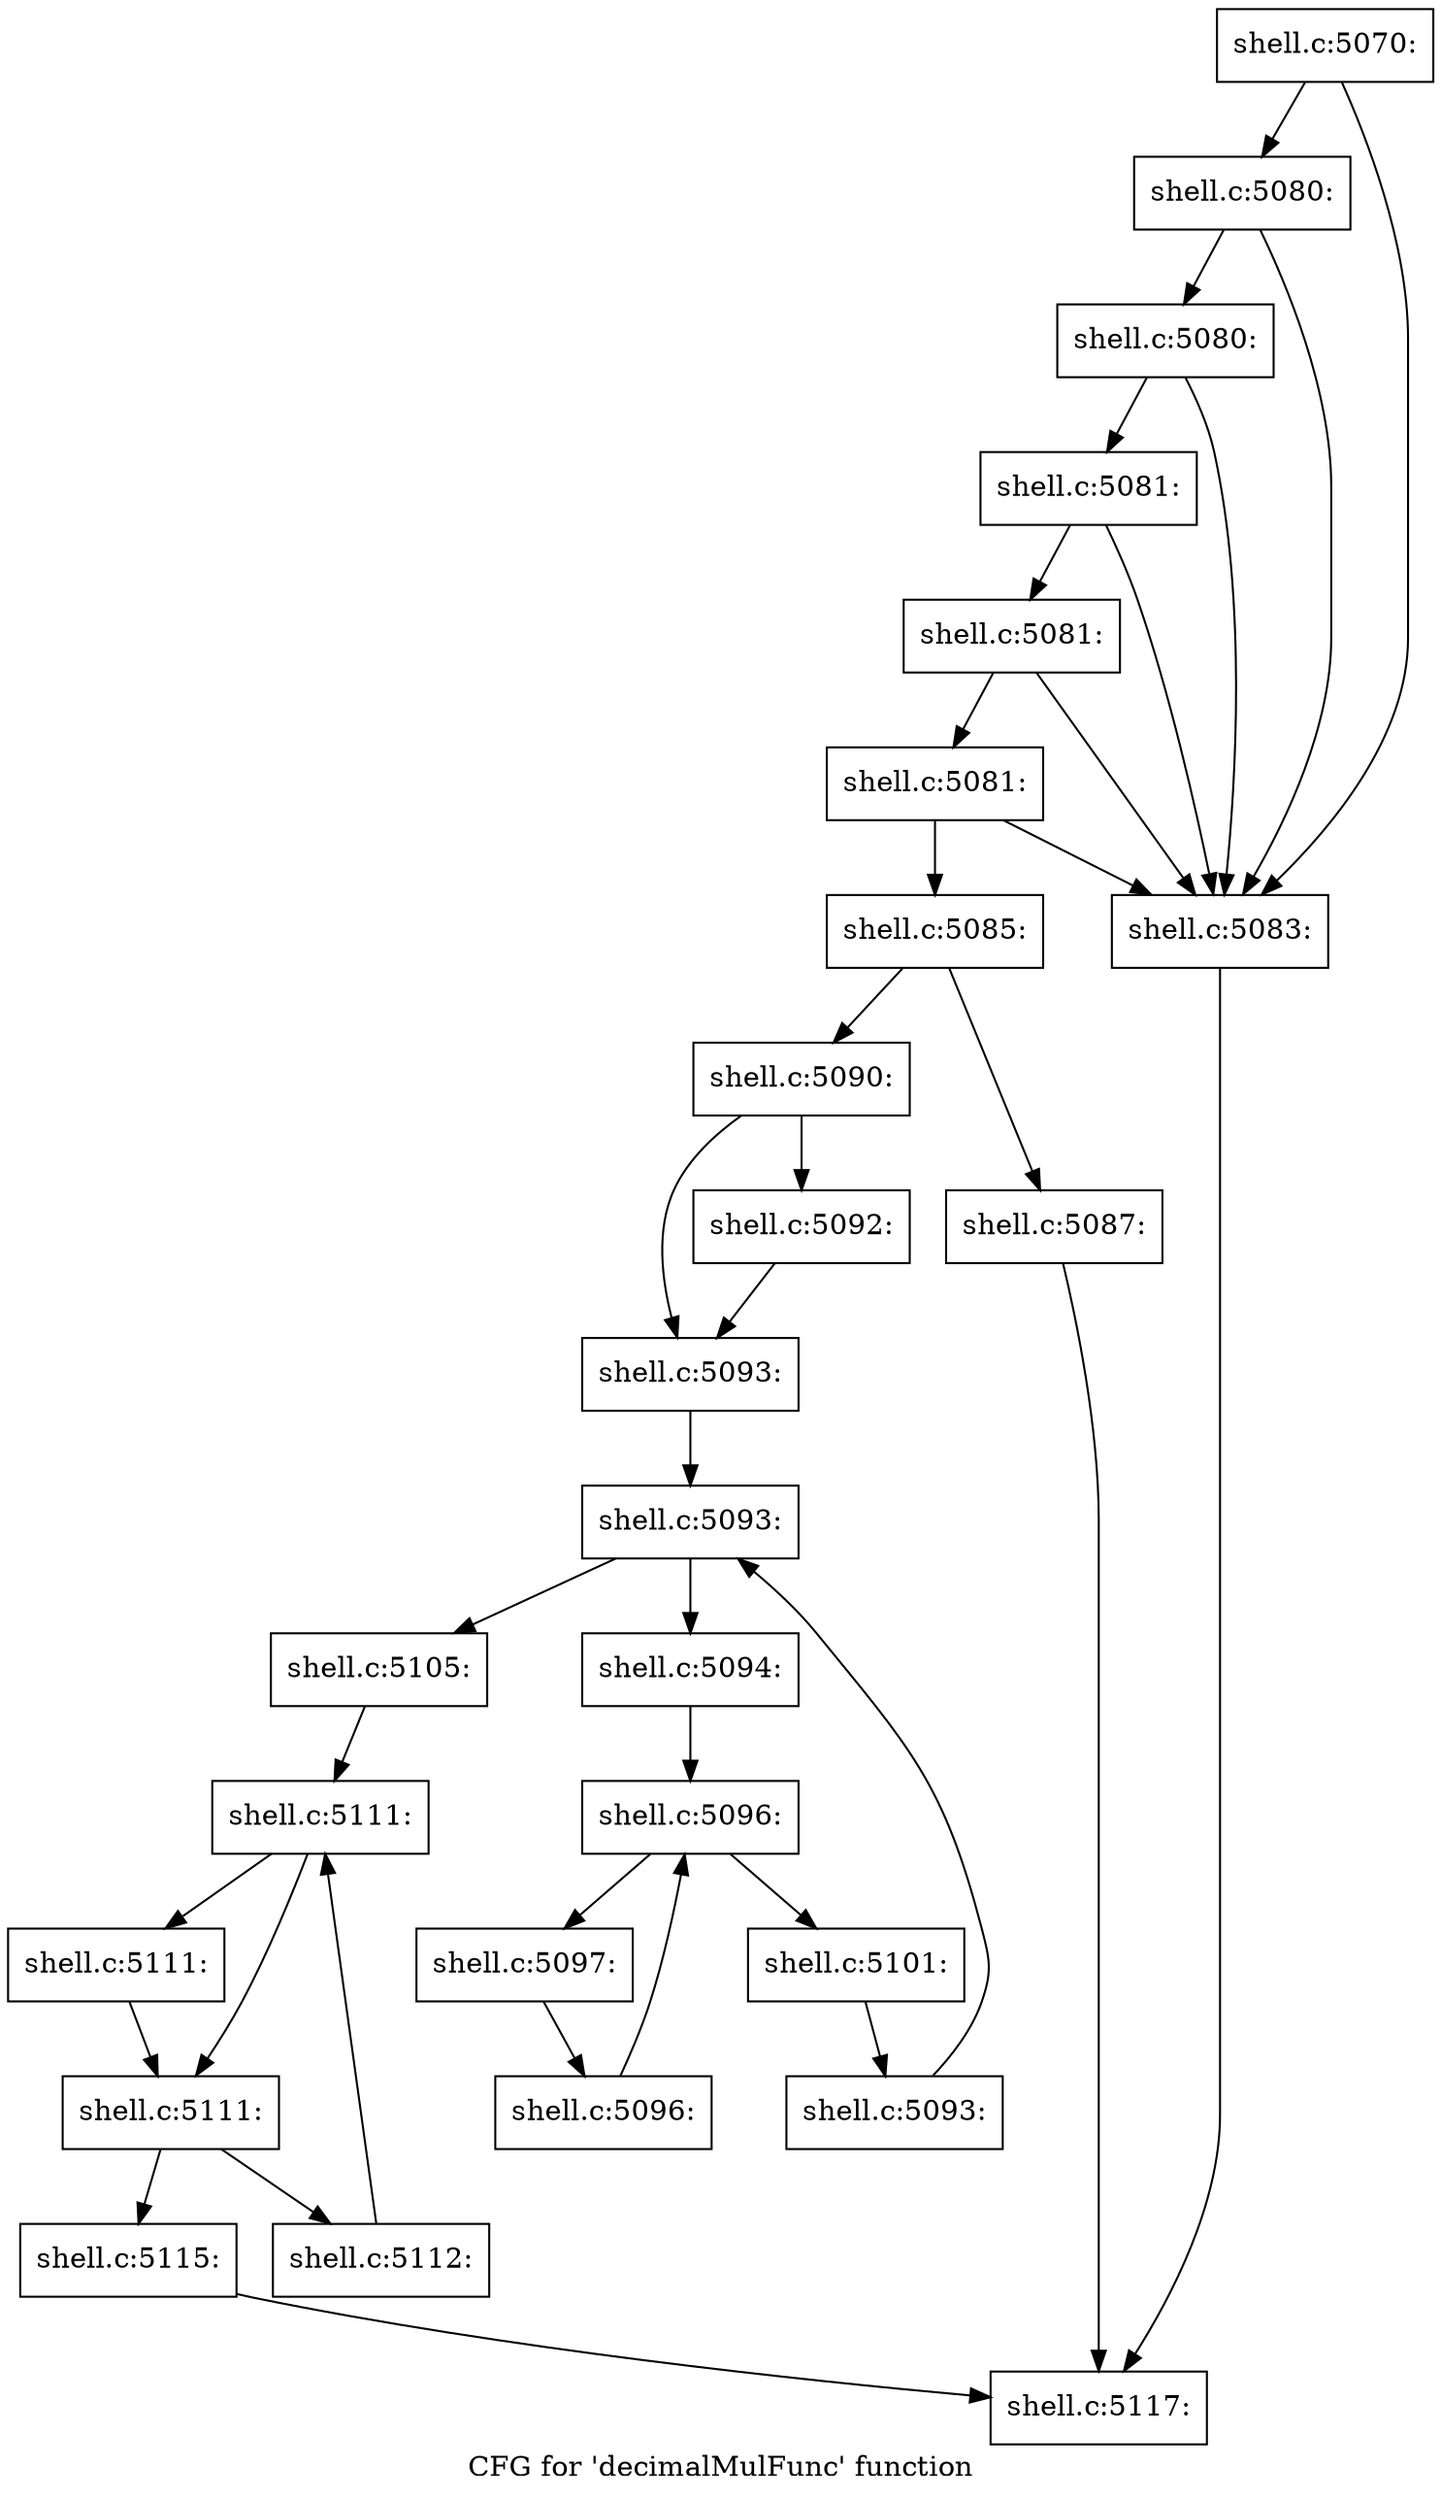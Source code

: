 digraph "CFG for 'decimalMulFunc' function" {
	label="CFG for 'decimalMulFunc' function";

	Node0x5602769a17a0 [shape=record,label="{shell.c:5070:}"];
	Node0x5602769a17a0 -> Node0x5602769a6e00;
	Node0x5602769a17a0 -> Node0x5602769a70a0;
	Node0x5602769a70a0 [shape=record,label="{shell.c:5080:}"];
	Node0x5602769a70a0 -> Node0x5602769a6e00;
	Node0x5602769a70a0 -> Node0x5602769a7020;
	Node0x5602769a7020 [shape=record,label="{shell.c:5080:}"];
	Node0x5602769a7020 -> Node0x5602769a6e00;
	Node0x5602769a7020 -> Node0x5602769a6fa0;
	Node0x5602769a6fa0 [shape=record,label="{shell.c:5081:}"];
	Node0x5602769a6fa0 -> Node0x5602769a6e00;
	Node0x5602769a6fa0 -> Node0x5602769a6f20;
	Node0x5602769a6f20 [shape=record,label="{shell.c:5081:}"];
	Node0x5602769a6f20 -> Node0x5602769a6e00;
	Node0x5602769a6f20 -> Node0x5602769a6ea0;
	Node0x5602769a6ea0 [shape=record,label="{shell.c:5081:}"];
	Node0x5602769a6ea0 -> Node0x5602769a6e00;
	Node0x5602769a6ea0 -> Node0x5602769a6e50;
	Node0x5602769a6e00 [shape=record,label="{shell.c:5083:}"];
	Node0x5602769a6e00 -> Node0x5602769a8d10;
	Node0x5602769a6e50 [shape=record,label="{shell.c:5085:}"];
	Node0x5602769a6e50 -> Node0x5602769a96e0;
	Node0x5602769a6e50 -> Node0x5602769a9730;
	Node0x5602769a96e0 [shape=record,label="{shell.c:5087:}"];
	Node0x5602769a96e0 -> Node0x5602769a8d10;
	Node0x5602769a9730 [shape=record,label="{shell.c:5090:}"];
	Node0x5602769a9730 -> Node0x5602769aa880;
	Node0x5602769a9730 -> Node0x5602769aa8d0;
	Node0x5602769aa880 [shape=record,label="{shell.c:5092:}"];
	Node0x5602769aa880 -> Node0x5602769aa8d0;
	Node0x5602769aa8d0 [shape=record,label="{shell.c:5093:}"];
	Node0x5602769aa8d0 -> Node0x5602769ab560;
	Node0x5602769ab560 [shape=record,label="{shell.c:5093:}"];
	Node0x5602769ab560 -> Node0x5602769ab780;
	Node0x5602769ab560 -> Node0x5602769ab0f0;
	Node0x5602769ab780 [shape=record,label="{shell.c:5094:}"];
	Node0x5602769ab780 -> Node0x5602769ad140;
	Node0x5602769ad140 [shape=record,label="{shell.c:5096:}"];
	Node0x5602769ad140 -> Node0x5602769ad360;
	Node0x5602769ad140 -> Node0x5602769ac8c0;
	Node0x5602769ad360 [shape=record,label="{shell.c:5097:}"];
	Node0x5602769ad360 -> Node0x5602769ad2d0;
	Node0x5602769ad2d0 [shape=record,label="{shell.c:5096:}"];
	Node0x5602769ad2d0 -> Node0x5602769ad140;
	Node0x5602769ac8c0 [shape=record,label="{shell.c:5101:}"];
	Node0x5602769ac8c0 -> Node0x5602769ab6f0;
	Node0x5602769ab6f0 [shape=record,label="{shell.c:5093:}"];
	Node0x5602769ab6f0 -> Node0x5602769ab560;
	Node0x5602769ab0f0 [shape=record,label="{shell.c:5105:}"];
	Node0x5602769ab0f0 -> Node0x5602769b1f50;
	Node0x5602769b1f50 [shape=record,label="{shell.c:5111:}"];
	Node0x5602769b1f50 -> Node0x5602769b2180;
	Node0x5602769b1f50 -> Node0x5602769b2130;
	Node0x5602769b2180 [shape=record,label="{shell.c:5111:}"];
	Node0x5602769b2180 -> Node0x5602769b2130;
	Node0x5602769b2130 [shape=record,label="{shell.c:5111:}"];
	Node0x5602769b2130 -> Node0x5602769b2f70;
	Node0x5602769b2130 -> Node0x5602769b20b0;
	Node0x5602769b2f70 [shape=record,label="{shell.c:5112:}"];
	Node0x5602769b2f70 -> Node0x5602769b1f50;
	Node0x5602769b20b0 [shape=record,label="{shell.c:5115:}"];
	Node0x5602769b20b0 -> Node0x5602769a8d10;
	Node0x5602769a8d10 [shape=record,label="{shell.c:5117:}"];
}

